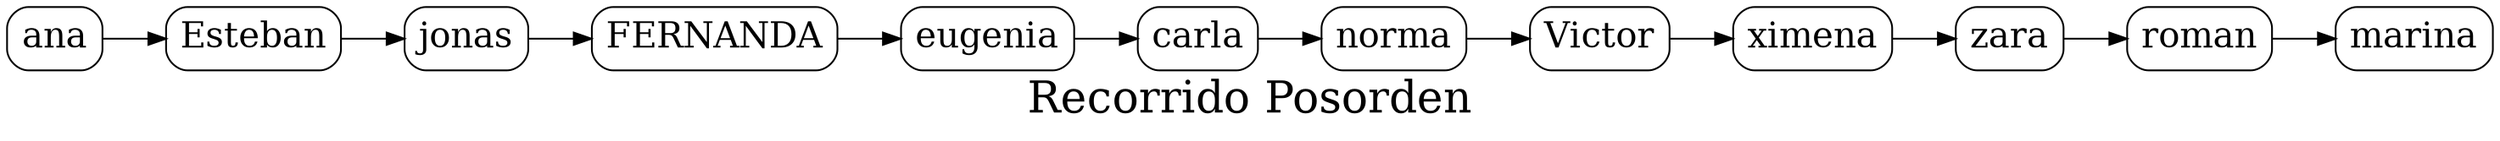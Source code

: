 digraph traversePosorder{
rankdir=LR;
node[style=rounded,shape=box,fontsize=20];
ana->Esteban->jonas->FERNANDA->eugenia->carla->norma->Victor->ximena->zara->roman->marina;
label="Recorrido Posorden";
fontsize=25;}